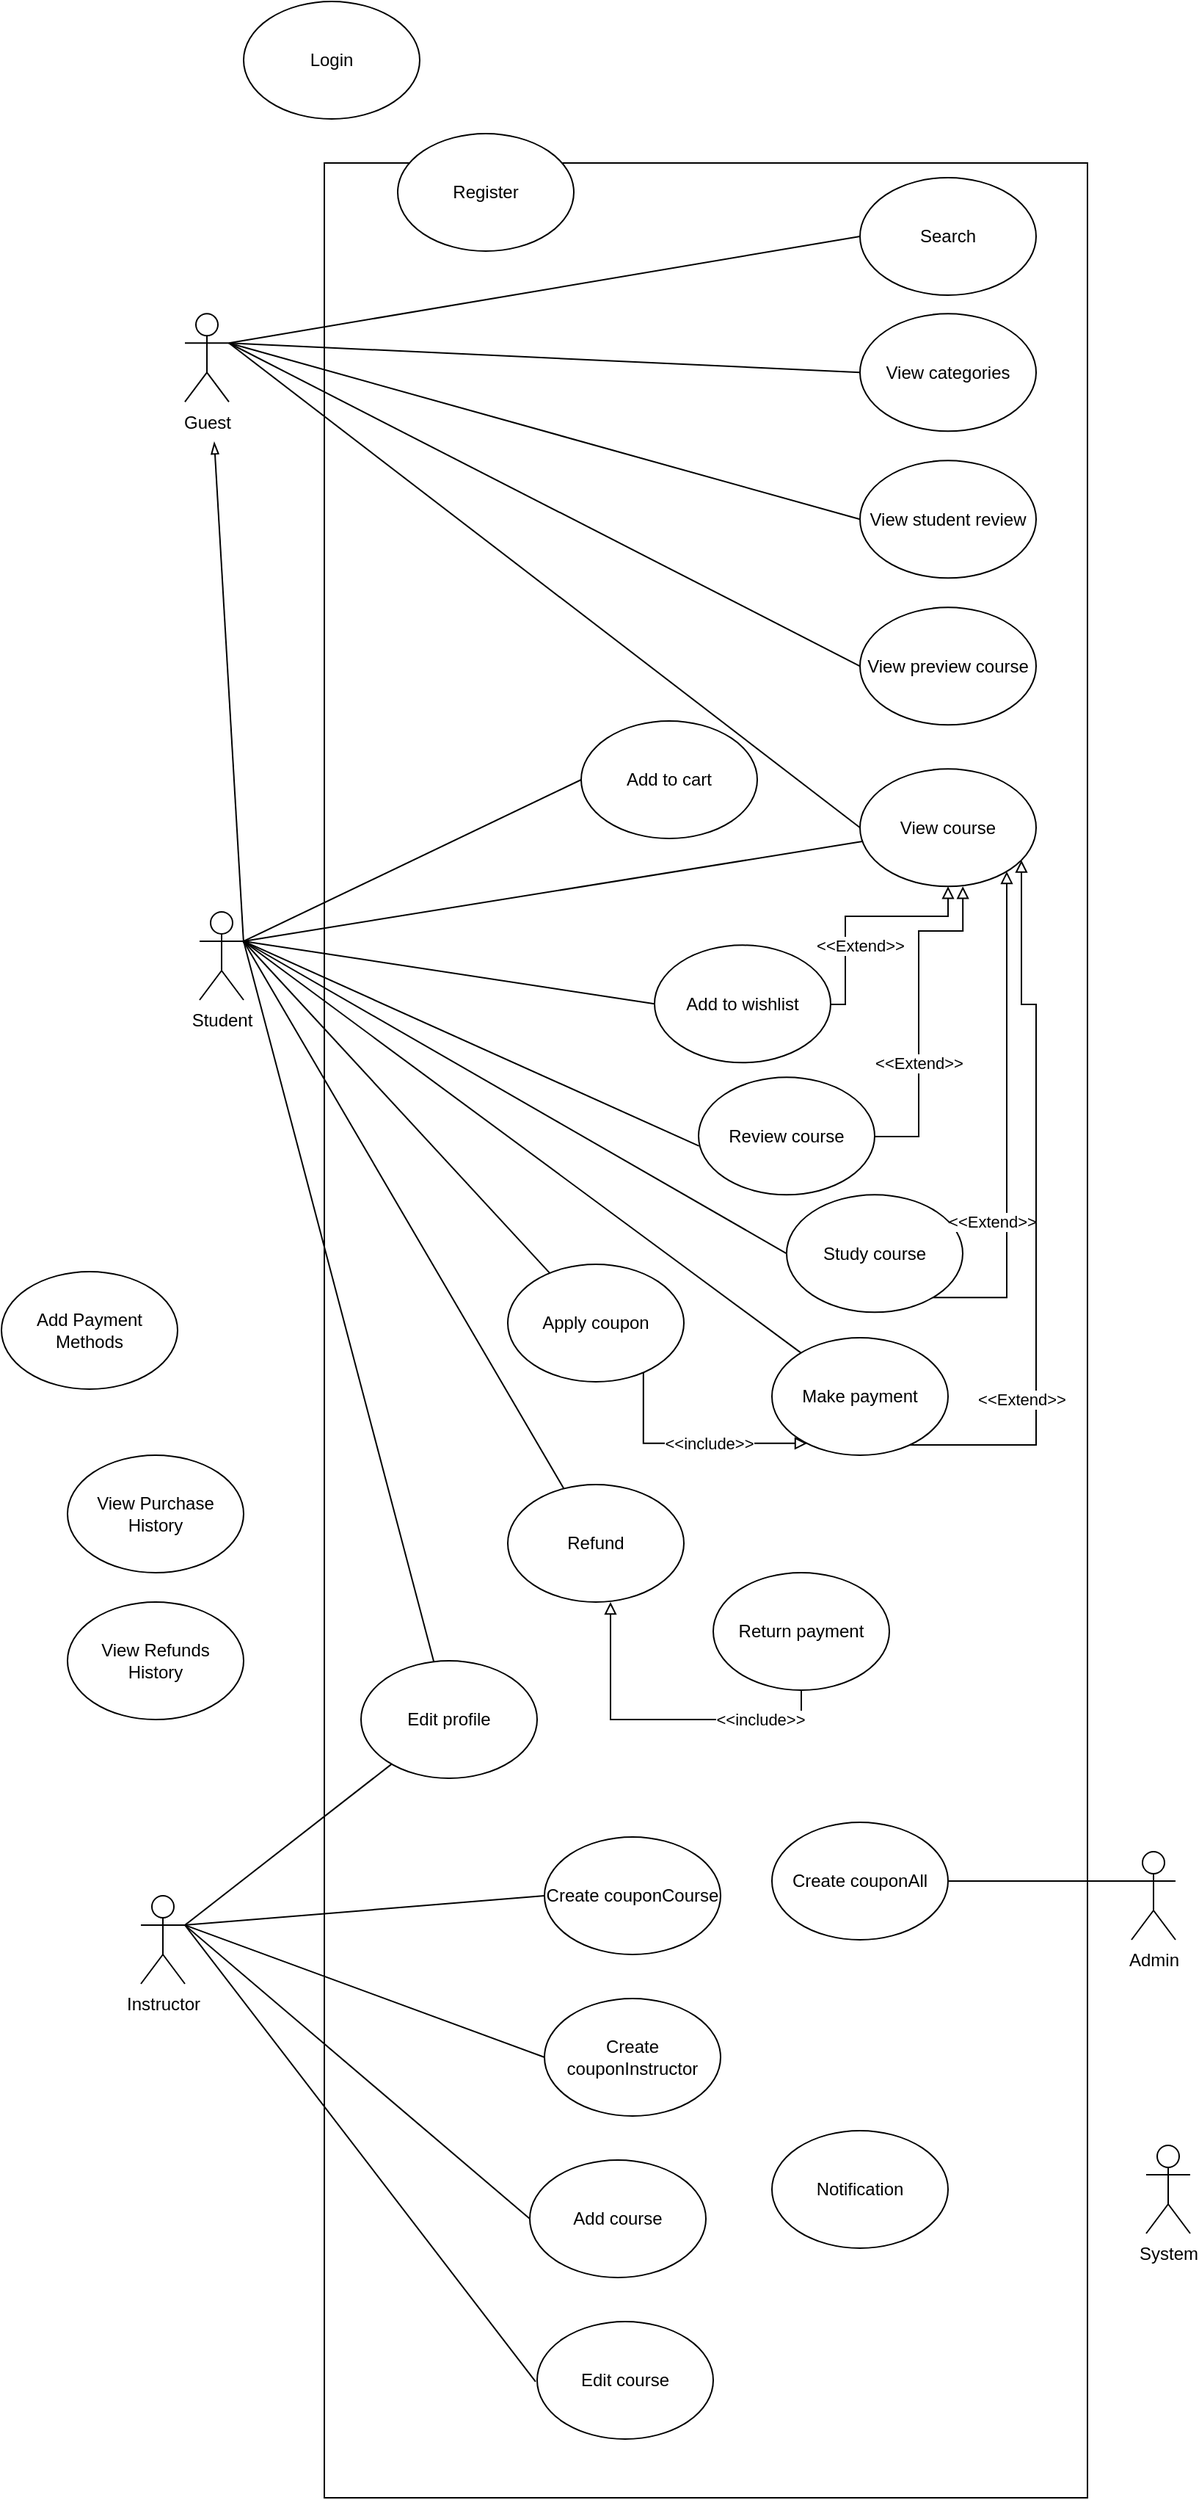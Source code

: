 <mxfile version="20.8.19" type="github">
  <diagram name="Page-1" id="NdD3XxwZcL9HfhGW4-kb">
    <mxGraphModel dx="1071" dy="1950" grid="1" gridSize="10" guides="1" tooltips="1" connect="1" arrows="1" fold="1" page="1" pageScale="1" pageWidth="850" pageHeight="1100" math="0" shadow="0">
      <root>
        <mxCell id="0" />
        <mxCell id="1" parent="0" />
        <mxCell id="CaHp7utGRdH5ZOx2nv2D-84" value="" style="rounded=0;whiteSpace=wrap;html=1;fillColor=none;" parent="1" vertex="1">
          <mxGeometry x="230" y="20" width="520" height="1590" as="geometry" />
        </mxCell>
        <mxCell id="CaHp7utGRdH5ZOx2nv2D-1" value="Admin&lt;br&gt;" style="shape=umlActor;verticalLabelPosition=bottom;verticalAlign=top;html=1;outlineConnect=0;" parent="1" vertex="1">
          <mxGeometry x="780" y="1170" width="30" height="60" as="geometry" />
        </mxCell>
        <mxCell id="CaHp7utGRdH5ZOx2nv2D-2" value="Guest" style="shape=umlActor;verticalLabelPosition=bottom;verticalAlign=top;html=1;outlineConnect=0;" parent="1" vertex="1">
          <mxGeometry x="135" y="122.64" width="30" height="60" as="geometry" />
        </mxCell>
        <mxCell id="CaHp7utGRdH5ZOx2nv2D-3" value="Student" style="shape=umlActor;verticalLabelPosition=bottom;verticalAlign=top;html=1;outlineConnect=0;" parent="1" vertex="1">
          <mxGeometry x="145" y="530" width="30" height="60" as="geometry" />
        </mxCell>
        <mxCell id="CaHp7utGRdH5ZOx2nv2D-4" value="Instructor" style="shape=umlActor;verticalLabelPosition=bottom;verticalAlign=top;html=1;outlineConnect=0;" parent="1" vertex="1">
          <mxGeometry x="105" y="1200" width="30" height="60" as="geometry" />
        </mxCell>
        <mxCell id="CaHp7utGRdH5ZOx2nv2D-5" value="Search" style="ellipse;whiteSpace=wrap;html=1;" parent="1" vertex="1">
          <mxGeometry x="595" y="30" width="120" height="80" as="geometry" />
        </mxCell>
        <mxCell id="CaHp7utGRdH5ZOx2nv2D-6" value="View categories" style="ellipse;whiteSpace=wrap;html=1;" parent="1" vertex="1">
          <mxGeometry x="595" y="122.64" width="120" height="80" as="geometry" />
        </mxCell>
        <mxCell id="CaHp7utGRdH5ZOx2nv2D-8" value="View student review" style="ellipse;whiteSpace=wrap;html=1;" parent="1" vertex="1">
          <mxGeometry x="595" y="222.64" width="120" height="80" as="geometry" />
        </mxCell>
        <mxCell id="CaHp7utGRdH5ZOx2nv2D-9" value="View preview course" style="ellipse;whiteSpace=wrap;html=1;" parent="1" vertex="1">
          <mxGeometry x="595" y="322.64" width="120" height="80" as="geometry" />
        </mxCell>
        <mxCell id="CaHp7utGRdH5ZOx2nv2D-46" style="edgeStyle=orthogonalEdgeStyle;rounded=0;orthogonalLoop=1;jettySize=auto;html=1;exitX=0.5;exitY=1;exitDx=0;exitDy=0;endArrow=none;endFill=0;startArrow=block;startFill=0;" parent="1" source="CaHp7utGRdH5ZOx2nv2D-10" target="CaHp7utGRdH5ZOx2nv2D-13" edge="1">
          <mxGeometry relative="1" as="geometry">
            <mxPoint x="735" y="612.64" as="targetPoint" />
            <Array as="points">
              <mxPoint x="655" y="533" />
              <mxPoint x="585" y="533" />
              <mxPoint x="585" y="593" />
            </Array>
          </mxGeometry>
        </mxCell>
        <mxCell id="CaHp7utGRdH5ZOx2nv2D-47" value="&amp;lt;&amp;lt;Extend&amp;gt;&amp;gt;" style="edgeLabel;html=1;align=center;verticalAlign=middle;resizable=0;points=[];" parent="CaHp7utGRdH5ZOx2nv2D-46" vertex="1" connectable="0">
          <mxGeometry x="0.209" y="5" relative="1" as="geometry">
            <mxPoint x="5" y="13" as="offset" />
          </mxGeometry>
        </mxCell>
        <mxCell id="CaHp7utGRdH5ZOx2nv2D-10" value="View course" style="ellipse;whiteSpace=wrap;html=1;" parent="1" vertex="1">
          <mxGeometry x="595" y="432.64" width="120" height="80" as="geometry" />
        </mxCell>
        <mxCell id="CaHp7utGRdH5ZOx2nv2D-11" value="Add to cart" style="ellipse;whiteSpace=wrap;html=1;" parent="1" vertex="1">
          <mxGeometry x="405" y="400" width="120" height="80" as="geometry" />
        </mxCell>
        <mxCell id="CaHp7utGRdH5ZOx2nv2D-13" value="Add to wishlist" style="ellipse;whiteSpace=wrap;html=1;" parent="1" vertex="1">
          <mxGeometry x="455" y="552.64" width="120" height="80" as="geometry" />
        </mxCell>
        <mxCell id="CaHp7utGRdH5ZOx2nv2D-14" value="Review course" style="ellipse;whiteSpace=wrap;html=1;" parent="1" vertex="1">
          <mxGeometry x="485" y="642.64" width="120" height="80" as="geometry" />
        </mxCell>
        <mxCell id="CaHp7utGRdH5ZOx2nv2D-15" value="Study course" style="ellipse;whiteSpace=wrap;html=1;" parent="1" vertex="1">
          <mxGeometry x="545" y="722.64" width="120" height="80" as="geometry" />
        </mxCell>
        <mxCell id="CaHp7utGRdH5ZOx2nv2D-56" style="edgeStyle=orthogonalEdgeStyle;rounded=0;orthogonalLoop=1;jettySize=auto;html=1;startArrow=block;startFill=0;endArrow=none;endFill=0;exitX=0.2;exitY=0.899;exitDx=0;exitDy=0;exitPerimeter=0;" parent="1" source="CaHp7utGRdH5ZOx2nv2D-16" edge="1">
          <mxGeometry relative="1" as="geometry">
            <mxPoint x="534.984" y="879.424" as="sourcePoint" />
            <mxPoint x="447.41" y="828.852" as="targetPoint" />
            <Array as="points">
              <mxPoint x="447" y="892" />
            </Array>
          </mxGeometry>
        </mxCell>
        <mxCell id="CaHp7utGRdH5ZOx2nv2D-59" value="&amp;lt;&amp;lt;include&amp;gt;&amp;gt;" style="edgeLabel;html=1;align=center;verticalAlign=middle;resizable=0;points=[];" parent="CaHp7utGRdH5ZOx2nv2D-56" vertex="1" connectable="0">
          <mxGeometry x="0.722" y="1" relative="1" as="geometry">
            <mxPoint x="45" y="39" as="offset" />
          </mxGeometry>
        </mxCell>
        <mxCell id="CaHp7utGRdH5ZOx2nv2D-16" value="Make payment" style="ellipse;whiteSpace=wrap;html=1;" parent="1" vertex="1">
          <mxGeometry x="535" y="820" width="120" height="80" as="geometry" />
        </mxCell>
        <mxCell id="CaHp7utGRdH5ZOx2nv2D-17" value="Apply coupon" style="ellipse;whiteSpace=wrap;html=1;" parent="1" vertex="1">
          <mxGeometry x="355" y="770" width="120" height="80" as="geometry" />
        </mxCell>
        <mxCell id="CaHp7utGRdH5ZOx2nv2D-18" value="Refund" style="ellipse;whiteSpace=wrap;html=1;" parent="1" vertex="1">
          <mxGeometry x="355" y="920" width="120" height="80" as="geometry" />
        </mxCell>
        <mxCell id="CaHp7utGRdH5ZOx2nv2D-19" value="Return payment" style="ellipse;whiteSpace=wrap;html=1;" parent="1" vertex="1">
          <mxGeometry x="495" y="980" width="120" height="80" as="geometry" />
        </mxCell>
        <mxCell id="CaHp7utGRdH5ZOx2nv2D-20" value="Create couponAll" style="ellipse;whiteSpace=wrap;html=1;" parent="1" vertex="1">
          <mxGeometry x="535" y="1150" width="120" height="80" as="geometry" />
        </mxCell>
        <mxCell id="CaHp7utGRdH5ZOx2nv2D-21" value="Create couponCourse" style="ellipse;whiteSpace=wrap;html=1;" parent="1" vertex="1">
          <mxGeometry x="380" y="1160" width="120" height="80" as="geometry" />
        </mxCell>
        <mxCell id="CaHp7utGRdH5ZOx2nv2D-22" value="Create couponInstructor" style="ellipse;whiteSpace=wrap;html=1;" parent="1" vertex="1">
          <mxGeometry x="380" y="1270" width="120" height="80" as="geometry" />
        </mxCell>
        <mxCell id="CaHp7utGRdH5ZOx2nv2D-23" value="Add course" style="ellipse;whiteSpace=wrap;html=1;" parent="1" vertex="1">
          <mxGeometry x="370" y="1380" width="120" height="80" as="geometry" />
        </mxCell>
        <mxCell id="CaHp7utGRdH5ZOx2nv2D-24" value="Edit profile" style="ellipse;whiteSpace=wrap;html=1;" parent="1" vertex="1">
          <mxGeometry x="255" y="1040" width="120" height="80" as="geometry" />
        </mxCell>
        <mxCell id="CaHp7utGRdH5ZOx2nv2D-25" value="Edit course" style="ellipse;whiteSpace=wrap;html=1;" parent="1" vertex="1">
          <mxGeometry x="375" y="1490" width="120" height="80" as="geometry" />
        </mxCell>
        <mxCell id="CaHp7utGRdH5ZOx2nv2D-30" value="" style="endArrow=none;html=1;rounded=0;exitX=1;exitY=0.333;exitDx=0;exitDy=0;exitPerimeter=0;" parent="1" source="CaHp7utGRdH5ZOx2nv2D-2" edge="1">
          <mxGeometry width="50" height="50" relative="1" as="geometry">
            <mxPoint x="365" y="152.64" as="sourcePoint" />
            <mxPoint x="595" y="70" as="targetPoint" />
          </mxGeometry>
        </mxCell>
        <mxCell id="CaHp7utGRdH5ZOx2nv2D-31" value="" style="endArrow=none;html=1;rounded=0;entryX=0;entryY=0.5;entryDx=0;entryDy=0;exitX=1;exitY=0.333;exitDx=0;exitDy=0;exitPerimeter=0;" parent="1" source="CaHp7utGRdH5ZOx2nv2D-2" target="CaHp7utGRdH5ZOx2nv2D-6" edge="1">
          <mxGeometry width="50" height="50" relative="1" as="geometry">
            <mxPoint x="245" y="140" as="sourcePoint" />
            <mxPoint x="575" y="102.64" as="targetPoint" />
          </mxGeometry>
        </mxCell>
        <mxCell id="CaHp7utGRdH5ZOx2nv2D-33" value="" style="endArrow=none;html=1;rounded=0;exitX=1;exitY=0.333;exitDx=0;exitDy=0;exitPerimeter=0;entryX=0;entryY=0.5;entryDx=0;entryDy=0;" parent="1" source="CaHp7utGRdH5ZOx2nv2D-2" target="CaHp7utGRdH5ZOx2nv2D-8" edge="1">
          <mxGeometry width="50" height="50" relative="1" as="geometry">
            <mxPoint x="525" y="152.64" as="sourcePoint" />
            <mxPoint x="575" y="102.64" as="targetPoint" />
          </mxGeometry>
        </mxCell>
        <mxCell id="CaHp7utGRdH5ZOx2nv2D-34" value="" style="endArrow=none;html=1;rounded=0;exitX=0;exitY=0.333;exitDx=0;exitDy=0;exitPerimeter=0;entryX=1;entryY=0.5;entryDx=0;entryDy=0;" parent="1" source="CaHp7utGRdH5ZOx2nv2D-1" target="CaHp7utGRdH5ZOx2nv2D-20" edge="1">
          <mxGeometry width="50" height="50" relative="1" as="geometry">
            <mxPoint x="570" y="832.64" as="sourcePoint" />
            <mxPoint x="620" y="782.64" as="targetPoint" />
          </mxGeometry>
        </mxCell>
        <mxCell id="CaHp7utGRdH5ZOx2nv2D-35" value="" style="endArrow=none;html=1;rounded=0;entryX=0;entryY=0.5;entryDx=0;entryDy=0;exitX=1;exitY=0.333;exitDx=0;exitDy=0;exitPerimeter=0;" parent="1" source="CaHp7utGRdH5ZOx2nv2D-2" target="CaHp7utGRdH5ZOx2nv2D-9" edge="1">
          <mxGeometry width="50" height="50" relative="1" as="geometry">
            <mxPoint x="165" y="150" as="sourcePoint" />
            <mxPoint x="725" y="272.64" as="targetPoint" />
          </mxGeometry>
        </mxCell>
        <mxCell id="CaHp7utGRdH5ZOx2nv2D-37" value="" style="endArrow=none;html=1;rounded=0;entryX=0;entryY=0.5;entryDx=0;entryDy=0;exitX=1;exitY=0.333;exitDx=0;exitDy=0;exitPerimeter=0;" parent="1" source="CaHp7utGRdH5ZOx2nv2D-2" target="CaHp7utGRdH5ZOx2nv2D-10" edge="1">
          <mxGeometry width="50" height="50" relative="1" as="geometry">
            <mxPoint x="165" y="140" as="sourcePoint" />
            <mxPoint x="725" y="272.64" as="targetPoint" />
          </mxGeometry>
        </mxCell>
        <mxCell id="CaHp7utGRdH5ZOx2nv2D-38" value="" style="endArrow=none;html=1;rounded=0;entryX=0;entryY=0.5;entryDx=0;entryDy=0;exitX=1;exitY=0.333;exitDx=0;exitDy=0;exitPerimeter=0;" parent="1" source="CaHp7utGRdH5ZOx2nv2D-3" target="CaHp7utGRdH5ZOx2nv2D-11" edge="1">
          <mxGeometry width="50" height="50" relative="1" as="geometry">
            <mxPoint x="345" y="592.64" as="sourcePoint" />
            <mxPoint x="725" y="532.64" as="targetPoint" />
          </mxGeometry>
        </mxCell>
        <mxCell id="CaHp7utGRdH5ZOx2nv2D-41" value="" style="endArrow=none;html=1;rounded=0;exitX=1;exitY=0.333;exitDx=0;exitDy=0;exitPerimeter=0;" parent="1" source="CaHp7utGRdH5ZOx2nv2D-3" target="CaHp7utGRdH5ZOx2nv2D-10" edge="1">
          <mxGeometry width="50" height="50" relative="1" as="geometry">
            <mxPoint x="675" y="502.64" as="sourcePoint" />
            <mxPoint x="725" y="452.64" as="targetPoint" />
          </mxGeometry>
        </mxCell>
        <mxCell id="CaHp7utGRdH5ZOx2nv2D-42" value="" style="endArrow=none;html=1;rounded=0;entryX=0;entryY=0.5;entryDx=0;entryDy=0;" parent="1" target="CaHp7utGRdH5ZOx2nv2D-13" edge="1">
          <mxGeometry width="50" height="50" relative="1" as="geometry">
            <mxPoint x="175" y="550" as="sourcePoint" />
            <mxPoint x="725" y="452.64" as="targetPoint" />
          </mxGeometry>
        </mxCell>
        <mxCell id="CaHp7utGRdH5ZOx2nv2D-43" value="" style="endArrow=none;html=1;rounded=0;exitX=1;exitY=0.333;exitDx=0;exitDy=0;exitPerimeter=0;entryX=0.003;entryY=0.585;entryDx=0;entryDy=0;entryPerimeter=0;" parent="1" source="CaHp7utGRdH5ZOx2nv2D-3" target="CaHp7utGRdH5ZOx2nv2D-14" edge="1">
          <mxGeometry width="50" height="50" relative="1" as="geometry">
            <mxPoint x="675" y="762.64" as="sourcePoint" />
            <mxPoint x="725" y="712.64" as="targetPoint" />
          </mxGeometry>
        </mxCell>
        <mxCell id="CaHp7utGRdH5ZOx2nv2D-44" value="" style="endArrow=none;html=1;rounded=0;entryX=0;entryY=0.5;entryDx=0;entryDy=0;" parent="1" target="CaHp7utGRdH5ZOx2nv2D-15" edge="1">
          <mxGeometry width="50" height="50" relative="1" as="geometry">
            <mxPoint x="175" y="550" as="sourcePoint" />
            <mxPoint x="725" y="712.64" as="targetPoint" />
          </mxGeometry>
        </mxCell>
        <mxCell id="CaHp7utGRdH5ZOx2nv2D-45" value="" style="endArrow=none;html=1;rounded=0;" parent="1" target="CaHp7utGRdH5ZOx2nv2D-16" edge="1">
          <mxGeometry width="50" height="50" relative="1" as="geometry">
            <mxPoint x="175" y="550" as="sourcePoint" />
            <mxPoint x="526.32" y="884.56" as="targetPoint" />
          </mxGeometry>
        </mxCell>
        <mxCell id="CaHp7utGRdH5ZOx2nv2D-48" style="edgeStyle=orthogonalEdgeStyle;rounded=0;orthogonalLoop=1;jettySize=auto;html=1;exitX=0.584;exitY=1;exitDx=0;exitDy=0;endArrow=none;endFill=0;exitPerimeter=0;startArrow=block;startFill=0;" parent="1" source="CaHp7utGRdH5ZOx2nv2D-10" target="CaHp7utGRdH5ZOx2nv2D-14" edge="1">
          <mxGeometry relative="1" as="geometry">
            <mxPoint x="695" y="662.64" as="targetPoint" />
            <mxPoint x="665" y="522.64" as="sourcePoint" />
            <Array as="points">
              <mxPoint x="665" y="543" />
              <mxPoint x="635" y="543" />
              <mxPoint x="635" y="683" />
            </Array>
          </mxGeometry>
        </mxCell>
        <mxCell id="CaHp7utGRdH5ZOx2nv2D-49" value="&amp;lt;&amp;lt;Extend&amp;gt;&amp;gt;" style="edgeLabel;html=1;align=center;verticalAlign=middle;resizable=0;points=[];" parent="CaHp7utGRdH5ZOx2nv2D-48" vertex="1" connectable="0">
          <mxGeometry x="0.209" y="5" relative="1" as="geometry">
            <mxPoint x="-5" y="11" as="offset" />
          </mxGeometry>
        </mxCell>
        <mxCell id="CaHp7utGRdH5ZOx2nv2D-50" style="edgeStyle=orthogonalEdgeStyle;rounded=0;orthogonalLoop=1;jettySize=auto;html=1;endArrow=none;endFill=0;startArrow=block;startFill=0;" parent="1" source="CaHp7utGRdH5ZOx2nv2D-10" edge="1">
          <mxGeometry relative="1" as="geometry">
            <mxPoint x="645" y="792.64" as="targetPoint" />
            <mxPoint x="705" y="533.64" as="sourcePoint" />
            <Array as="points">
              <mxPoint x="695" y="793" />
            </Array>
          </mxGeometry>
        </mxCell>
        <mxCell id="CaHp7utGRdH5ZOx2nv2D-51" value="&amp;lt;&amp;lt;Extend&amp;gt;&amp;gt;" style="edgeLabel;html=1;align=center;verticalAlign=middle;resizable=0;points=[];" parent="CaHp7utGRdH5ZOx2nv2D-50" vertex="1" connectable="0">
          <mxGeometry x="0.209" y="5" relative="1" as="geometry">
            <mxPoint x="-15" y="33" as="offset" />
          </mxGeometry>
        </mxCell>
        <mxCell id="CaHp7utGRdH5ZOx2nv2D-52" style="edgeStyle=orthogonalEdgeStyle;rounded=0;orthogonalLoop=1;jettySize=auto;html=1;endArrow=none;endFill=0;startArrow=block;startFill=0;" parent="1" source="CaHp7utGRdH5ZOx2nv2D-10" target="CaHp7utGRdH5ZOx2nv2D-16" edge="1">
          <mxGeometry relative="1" as="geometry">
            <mxPoint x="645" y="892.64" as="targetPoint" />
            <mxPoint x="685" y="520.64" as="sourcePoint" />
            <Array as="points">
              <mxPoint x="705" y="593" />
              <mxPoint x="715" y="593" />
              <mxPoint x="715" y="893" />
            </Array>
          </mxGeometry>
        </mxCell>
        <mxCell id="CaHp7utGRdH5ZOx2nv2D-53" value="&amp;lt;&amp;lt;Extend&amp;gt;&amp;gt;" style="edgeLabel;html=1;align=center;verticalAlign=middle;resizable=0;points=[];" parent="CaHp7utGRdH5ZOx2nv2D-52" vertex="1" connectable="0">
          <mxGeometry x="0.209" y="5" relative="1" as="geometry">
            <mxPoint x="-15" y="78" as="offset" />
          </mxGeometry>
        </mxCell>
        <mxCell id="CaHp7utGRdH5ZOx2nv2D-60" value="" style="endArrow=none;html=1;rounded=0;" parent="1" source="CaHp7utGRdH5ZOx2nv2D-17" edge="1">
          <mxGeometry width="50" height="50" relative="1" as="geometry">
            <mxPoint x="285" y="950" as="sourcePoint" />
            <mxPoint x="175" y="550" as="targetPoint" />
          </mxGeometry>
        </mxCell>
        <mxCell id="CaHp7utGRdH5ZOx2nv2D-61" value="" style="endArrow=none;html=1;rounded=0;" parent="1" source="CaHp7utGRdH5ZOx2nv2D-18" edge="1">
          <mxGeometry width="50" height="50" relative="1" as="geometry">
            <mxPoint x="195" y="790" as="sourcePoint" />
            <mxPoint x="175" y="550" as="targetPoint" />
          </mxGeometry>
        </mxCell>
        <mxCell id="CaHp7utGRdH5ZOx2nv2D-65" value="" style="endArrow=none;html=1;rounded=0;exitX=1;exitY=0.333;exitDx=0;exitDy=0;exitPerimeter=0;" parent="1" source="CaHp7utGRdH5ZOx2nv2D-4" target="CaHp7utGRdH5ZOx2nv2D-24" edge="1">
          <mxGeometry width="50" height="50" relative="1" as="geometry">
            <mxPoint x="375" y="860" as="sourcePoint" />
            <mxPoint x="425" y="810" as="targetPoint" />
          </mxGeometry>
        </mxCell>
        <mxCell id="CaHp7utGRdH5ZOx2nv2D-66" value="" style="endArrow=none;html=1;rounded=0;entryX=1;entryY=0.333;entryDx=0;entryDy=0;entryPerimeter=0;" parent="1" source="CaHp7utGRdH5ZOx2nv2D-24" target="CaHp7utGRdH5ZOx2nv2D-3" edge="1">
          <mxGeometry width="50" height="50" relative="1" as="geometry">
            <mxPoint x="375" y="860" as="sourcePoint" />
            <mxPoint x="325" y="590" as="targetPoint" />
          </mxGeometry>
        </mxCell>
        <mxCell id="CaHp7utGRdH5ZOx2nv2D-71" style="edgeStyle=orthogonalEdgeStyle;rounded=0;orthogonalLoop=1;jettySize=auto;html=1;entryX=0.5;entryY=1;entryDx=0;entryDy=0;startArrow=block;startFill=0;endArrow=none;endFill=0;" parent="1" target="CaHp7utGRdH5ZOx2nv2D-19" edge="1">
          <mxGeometry relative="1" as="geometry">
            <mxPoint x="425" y="1000" as="sourcePoint" />
            <mxPoint x="265" y="1050" as="targetPoint" />
            <Array as="points">
              <mxPoint x="425" y="1080" />
            </Array>
          </mxGeometry>
        </mxCell>
        <mxCell id="CaHp7utGRdH5ZOx2nv2D-72" value="&amp;lt;&amp;lt;include&amp;gt;&amp;gt;" style="edgeLabel;html=1;align=center;verticalAlign=middle;resizable=0;points=[];" parent="CaHp7utGRdH5ZOx2nv2D-71" vertex="1" connectable="0">
          <mxGeometry x="0.316" relative="1" as="geometry">
            <mxPoint x="30" as="offset" />
          </mxGeometry>
        </mxCell>
        <mxCell id="CaHp7utGRdH5ZOx2nv2D-73" value="" style="endArrow=none;html=1;rounded=0;entryX=1;entryY=0.333;entryDx=0;entryDy=0;entryPerimeter=0;exitX=0.033;exitY=0.637;exitDx=0;exitDy=0;exitPerimeter=0;" parent="1" target="CaHp7utGRdH5ZOx2nv2D-4" edge="1">
          <mxGeometry width="50" height="50" relative="1" as="geometry">
            <mxPoint x="373.96" y="1530.96" as="sourcePoint" />
            <mxPoint x="-100" y="1940" as="targetPoint" />
          </mxGeometry>
        </mxCell>
        <mxCell id="CaHp7utGRdH5ZOx2nv2D-74" value="" style="endArrow=none;html=1;rounded=0;exitX=0;exitY=0.5;exitDx=0;exitDy=0;" parent="1" source="CaHp7utGRdH5ZOx2nv2D-23" edge="1">
          <mxGeometry width="50" height="50" relative="1" as="geometry">
            <mxPoint x="-150" y="1780" as="sourcePoint" />
            <mxPoint x="135" y="1220" as="targetPoint" />
          </mxGeometry>
        </mxCell>
        <mxCell id="CaHp7utGRdH5ZOx2nv2D-75" value="" style="endArrow=none;html=1;rounded=0;exitX=0;exitY=0.5;exitDx=0;exitDy=0;entryX=1;entryY=0.333;entryDx=0;entryDy=0;entryPerimeter=0;" parent="1" source="CaHp7utGRdH5ZOx2nv2D-22" target="CaHp7utGRdH5ZOx2nv2D-4" edge="1">
          <mxGeometry width="50" height="50" relative="1" as="geometry">
            <mxPoint x="-150" y="1780" as="sourcePoint" />
            <mxPoint x="150" y="1580" as="targetPoint" />
          </mxGeometry>
        </mxCell>
        <mxCell id="CaHp7utGRdH5ZOx2nv2D-76" value="" style="endArrow=none;html=1;rounded=0;exitX=0;exitY=0.5;exitDx=0;exitDy=0;entryX=1;entryY=0.333;entryDx=0;entryDy=0;entryPerimeter=0;" parent="1" source="CaHp7utGRdH5ZOx2nv2D-21" target="CaHp7utGRdH5ZOx2nv2D-4" edge="1">
          <mxGeometry width="50" height="50" relative="1" as="geometry">
            <mxPoint x="-150" y="1780" as="sourcePoint" />
            <mxPoint x="80" y="1700" as="targetPoint" />
          </mxGeometry>
        </mxCell>
        <mxCell id="CaHp7utGRdH5ZOx2nv2D-77" value="" style="endArrow=blockThin;html=1;rounded=0;endFill=0;" parent="1" edge="1">
          <mxGeometry width="50" height="50" relative="1" as="geometry">
            <mxPoint x="175" y="551.28" as="sourcePoint" />
            <mxPoint x="155" y="210" as="targetPoint" />
          </mxGeometry>
        </mxCell>
        <mxCell id="uCcxKJv_lWvvPXpsHtyw-1" value="Login" style="ellipse;whiteSpace=wrap;html=1;" vertex="1" parent="1">
          <mxGeometry x="175" y="-90" width="120" height="80" as="geometry" />
        </mxCell>
        <mxCell id="uCcxKJv_lWvvPXpsHtyw-2" value="Register" style="ellipse;whiteSpace=wrap;html=1;" vertex="1" parent="1">
          <mxGeometry x="280" width="120" height="80" as="geometry" />
        </mxCell>
        <mxCell id="uCcxKJv_lWvvPXpsHtyw-3" value="System" style="shape=umlActor;verticalLabelPosition=bottom;verticalAlign=top;html=1;outlineConnect=0;" vertex="1" parent="1">
          <mxGeometry x="790" y="1370" width="30" height="60" as="geometry" />
        </mxCell>
        <mxCell id="uCcxKJv_lWvvPXpsHtyw-5" value="Notification" style="ellipse;whiteSpace=wrap;html=1;" vertex="1" parent="1">
          <mxGeometry x="535" y="1360" width="120" height="80" as="geometry" />
        </mxCell>
        <mxCell id="uCcxKJv_lWvvPXpsHtyw-6" value="Add Payment Methods" style="ellipse;whiteSpace=wrap;html=1;" vertex="1" parent="1">
          <mxGeometry x="10" y="775" width="120" height="80" as="geometry" />
        </mxCell>
        <mxCell id="uCcxKJv_lWvvPXpsHtyw-7" value="View Purchase History" style="ellipse;whiteSpace=wrap;html=1;" vertex="1" parent="1">
          <mxGeometry x="55" y="900" width="120" height="80" as="geometry" />
        </mxCell>
        <mxCell id="uCcxKJv_lWvvPXpsHtyw-8" value="View Refunds &lt;br&gt;History" style="ellipse;whiteSpace=wrap;html=1;" vertex="1" parent="1">
          <mxGeometry x="55" y="1000" width="120" height="80" as="geometry" />
        </mxCell>
      </root>
    </mxGraphModel>
  </diagram>
</mxfile>
